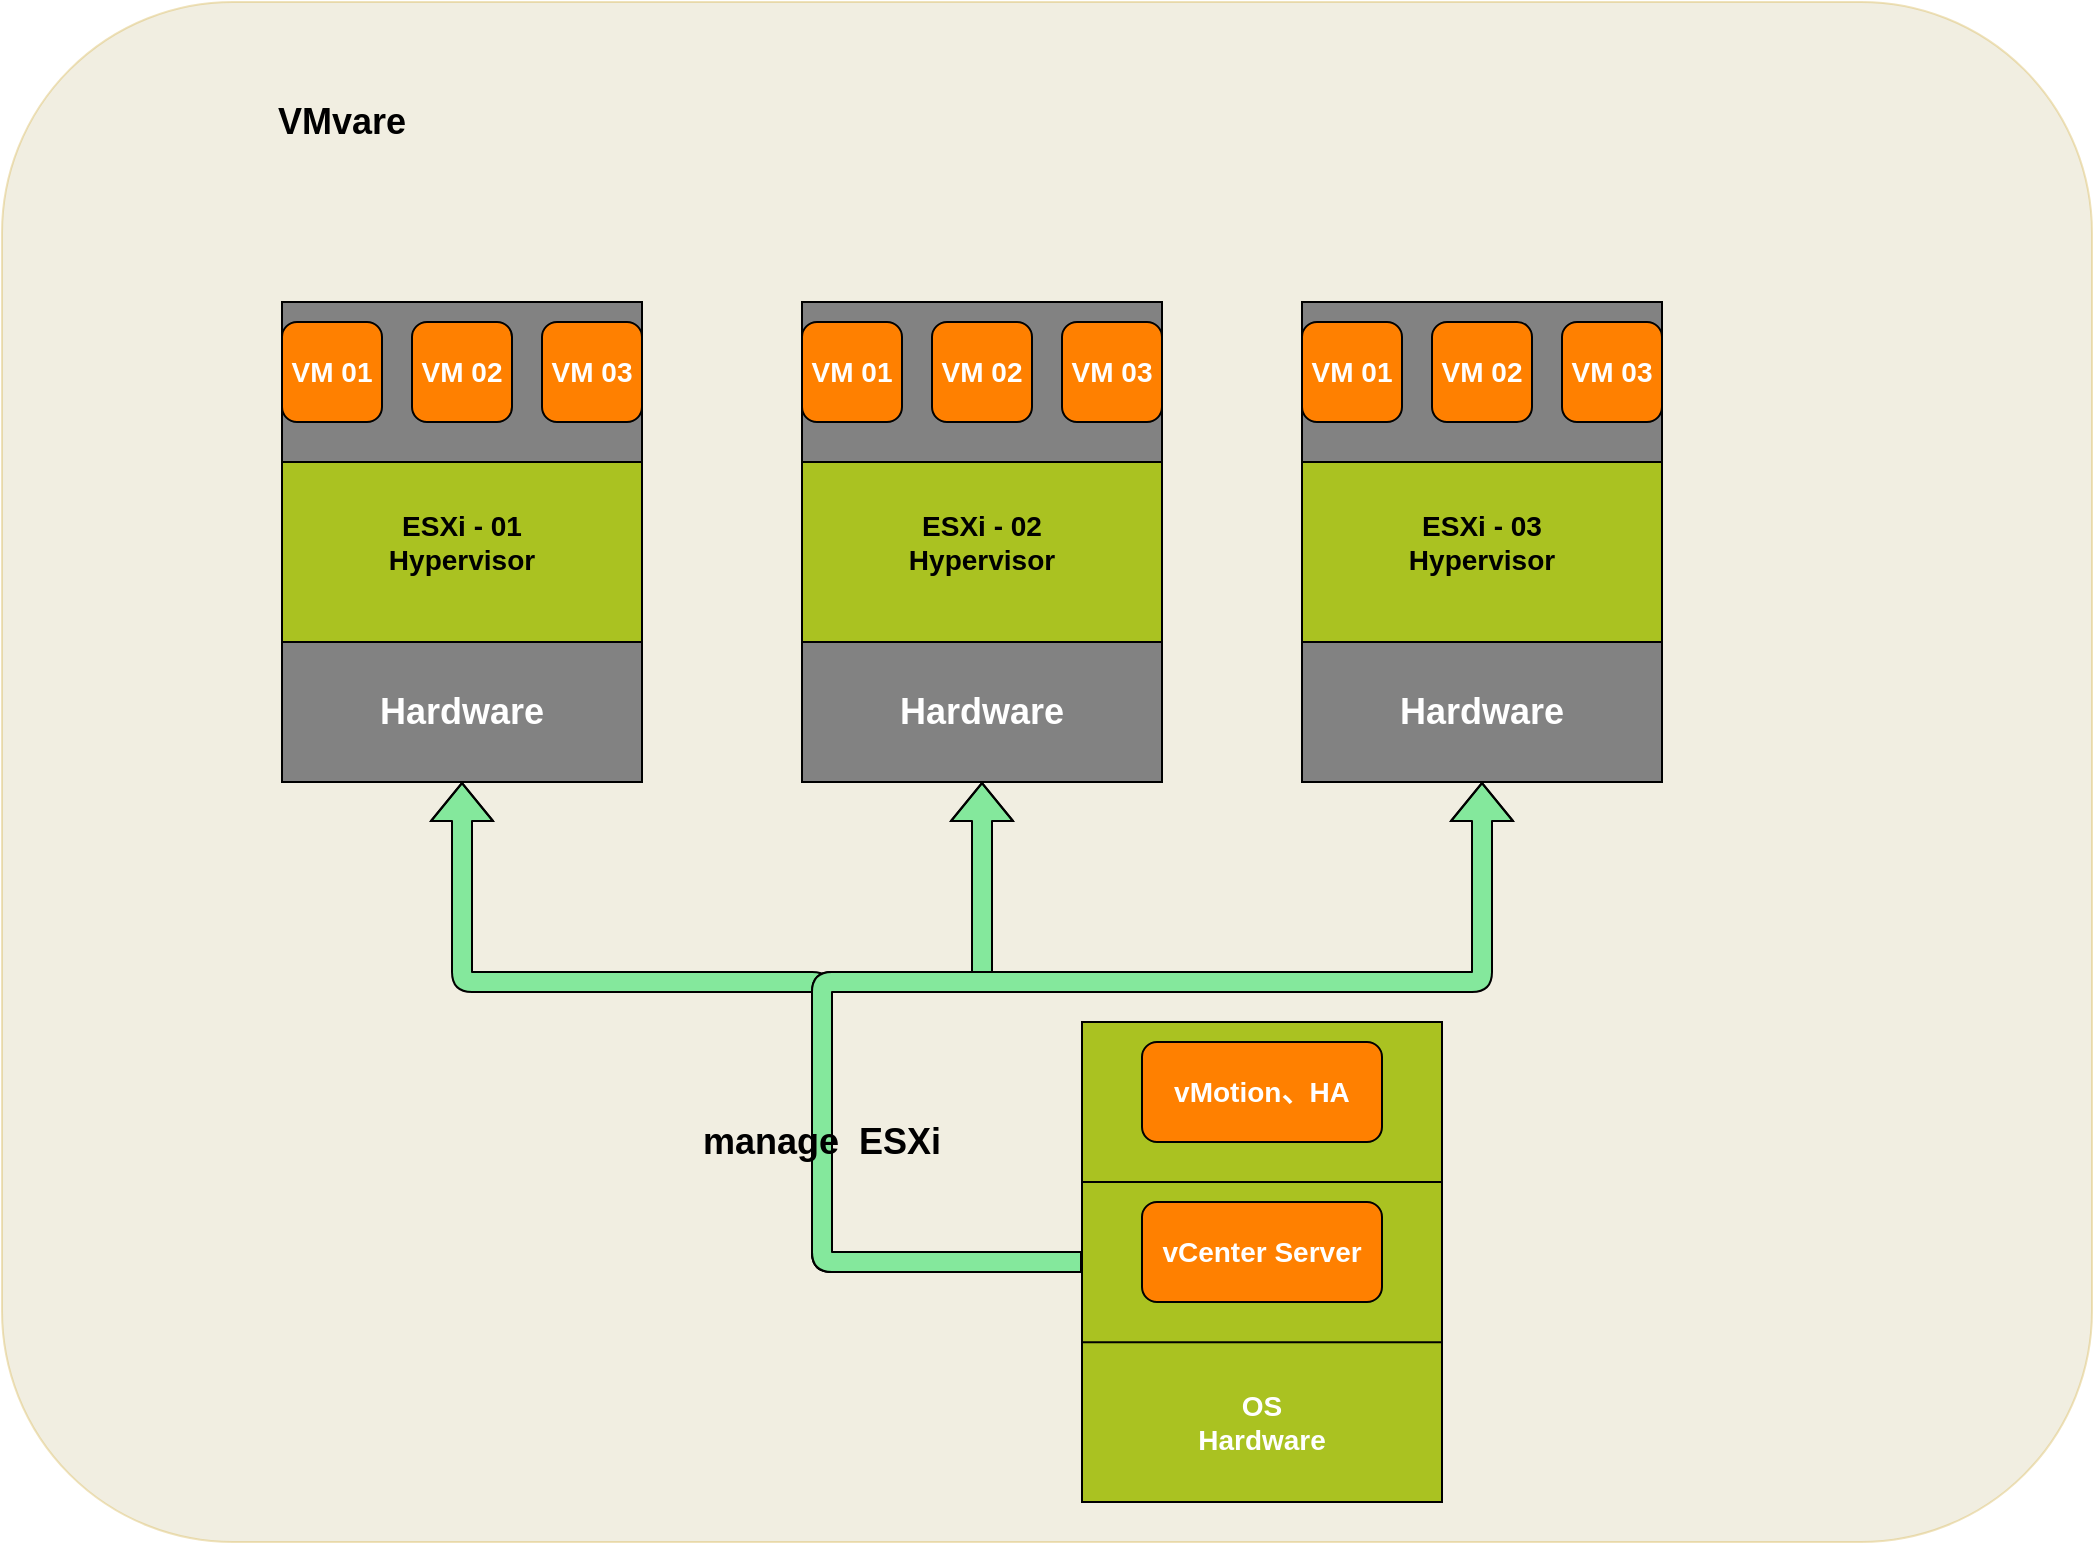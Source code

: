 <mxfile version="12.9.9" type="github"><diagram id="beeLmK_Phjg2hHnsCa2G" name="第 1 页"><mxGraphModel dx="1261" dy="725" grid="1" gridSize="10" guides="1" tooltips="1" connect="1" arrows="1" fold="1" page="1" pageScale="1" pageWidth="3300" pageHeight="2339" math="0" shadow="0"><root><mxCell id="0"/><mxCell id="1" parent="0"/><mxCell id="sQeakwifikw0k5nKDOf9-1" value="" style="rounded=1;whiteSpace=wrap;html=1;fillColor=#DCD5B4;strokeColor=#d6b656;opacity=40;" vertex="1" parent="1"><mxGeometry x="550" y="1070" width="1045" height="770" as="geometry"/></mxCell><mxCell id="_3QtgsMgKf9N45lfkAdq-1" value="" style="rounded=0;whiteSpace=wrap;html=1;fillColor=#AAC221;" parent="1" vertex="1"><mxGeometry x="1090" y="1580" width="180" height="240" as="geometry"/></mxCell><mxCell id="_3QtgsMgKf9N45lfkAdq-2" value="" style="endArrow=none;html=1;exitX=0;exitY=0.667;exitDx=0;exitDy=0;exitPerimeter=0;entryX=1;entryY=0.667;entryDx=0;entryDy=0;entryPerimeter=0;" parent="1" source="_3QtgsMgKf9N45lfkAdq-1" target="_3QtgsMgKf9N45lfkAdq-1" edge="1"><mxGeometry width="50" height="50" relative="1" as="geometry"><mxPoint x="1110" y="1760" as="sourcePoint"/><mxPoint x="1160" y="1710" as="targetPoint"/></mxGeometry></mxCell><mxCell id="_3QtgsMgKf9N45lfkAdq-3" value="" style="endArrow=none;html=1;exitX=0;exitY=0.667;exitDx=0;exitDy=0;exitPerimeter=0;entryX=1;entryY=0.667;entryDx=0;entryDy=0;entryPerimeter=0;" parent="1" edge="1"><mxGeometry width="50" height="50" relative="1" as="geometry"><mxPoint x="1090" y="1660" as="sourcePoint"/><mxPoint x="1270" y="1660" as="targetPoint"/></mxGeometry></mxCell><mxCell id="_3QtgsMgKf9N45lfkAdq-4" value="&lt;b&gt;&lt;font style=&quot;font-size: 14px&quot;&gt;&lt;font color=&quot;#ffffff&quot;&gt;OS&lt;br&gt;Hardware&lt;/font&gt;&lt;br&gt;&lt;/font&gt;&lt;/b&gt;" style="text;html=1;strokeColor=none;fillColor=none;align=center;verticalAlign=middle;whiteSpace=wrap;rounded=0;" parent="1" vertex="1"><mxGeometry x="1160" y="1770" width="40" height="20" as="geometry"/></mxCell><mxCell id="_3QtgsMgKf9N45lfkAdq-8" value="" style="rounded=0;whiteSpace=wrap;html=1;fillColor=#AAC221;" parent="1" vertex="1"><mxGeometry x="690" y="1220" width="180" height="240" as="geometry"/></mxCell><mxCell id="_3QtgsMgKf9N45lfkAdq-9" value="" style="rounded=0;whiteSpace=wrap;html=1;fillColor=#AAC221;" parent="1" vertex="1"><mxGeometry x="950" y="1220" width="180" height="240" as="geometry"/></mxCell><mxCell id="_3QtgsMgKf9N45lfkAdq-10" value="" style="rounded=0;whiteSpace=wrap;html=1;fillColor=#AAC221;" parent="1" vertex="1"><mxGeometry x="1200" y="1220" width="180" height="240" as="geometry"/></mxCell><mxCell id="_3QtgsMgKf9N45lfkAdq-14" value="" style="shape=flexArrow;endArrow=classic;html=1;fillColor=#84E89C;" parent="1" source="_3QtgsMgKf9N45lfkAdq-1" target="_3QtgsMgKf9N45lfkAdq-8" edge="1"><mxGeometry width="50" height="50" relative="1" as="geometry"><mxPoint x="1090" y="1700" as="sourcePoint"/><mxPoint x="780" y="1460" as="targetPoint"/><Array as="points"><mxPoint x="960" y="1700"/><mxPoint x="960" y="1560"/><mxPoint x="780" y="1560"/></Array></mxGeometry></mxCell><mxCell id="_3QtgsMgKf9N45lfkAdq-16" value="" style="shape=flexArrow;endArrow=classic;html=1;entryX=0.5;entryY=1;entryDx=0;entryDy=0;exitX=0;exitY=0.5;exitDx=0;exitDy=0;fillColor=#84E89C;" parent="1" source="_3QtgsMgKf9N45lfkAdq-1" target="_3QtgsMgKf9N45lfkAdq-9" edge="1"><mxGeometry width="50" height="50" relative="1" as="geometry"><mxPoint x="960" y="1560" as="sourcePoint"/><mxPoint x="1040" y="1490" as="targetPoint"/><Array as="points"><mxPoint x="960" y="1700"/><mxPoint x="960" y="1560"/><mxPoint x="1040" y="1560"/></Array></mxGeometry></mxCell><mxCell id="_3QtgsMgKf9N45lfkAdq-17" value="" style="shape=flexArrow;endArrow=classic;html=1;entryX=0.5;entryY=1;entryDx=0;entryDy=0;exitX=0;exitY=0.5;exitDx=0;exitDy=0;fillColor=#84E89C;" parent="1" source="_3QtgsMgKf9N45lfkAdq-1" target="_3QtgsMgKf9N45lfkAdq-10" edge="1"><mxGeometry width="50" height="50" relative="1" as="geometry"><mxPoint x="1100" y="1570" as="sourcePoint"/><mxPoint x="1150" y="1520" as="targetPoint"/><Array as="points"><mxPoint x="960" y="1700"/><mxPoint x="960" y="1560"/><mxPoint x="1290" y="1560"/></Array></mxGeometry></mxCell><mxCell id="_3QtgsMgKf9N45lfkAdq-21" value="&lt;b&gt;&lt;font style=&quot;font-size: 14px&quot; color=&quot;#ffffff&quot;&gt;vMotion、HA&lt;/font&gt;&lt;/b&gt;" style="rounded=1;whiteSpace=wrap;html=1;fillColor=#FF8000;" parent="1" vertex="1"><mxGeometry x="1120" y="1590" width="120" height="50" as="geometry"/></mxCell><mxCell id="_3QtgsMgKf9N45lfkAdq-22" value="&lt;b style=&quot;color: rgb(255 , 255 , 255) ; font-size: 14px&quot;&gt;vCenter Server&lt;/b&gt;" style="rounded=1;whiteSpace=wrap;html=1;fillColor=#FF8000;" parent="1" vertex="1"><mxGeometry x="1120" y="1670" width="120" height="50" as="geometry"/></mxCell><mxCell id="_3QtgsMgKf9N45lfkAdq-25" value="&lt;font style=&quot;font-size: 18px&quot;&gt;&lt;b&gt;manage&amp;nbsp; ESXi&lt;/b&gt;&lt;/font&gt;" style="text;html=1;strokeColor=none;fillColor=none;align=center;verticalAlign=middle;whiteSpace=wrap;rounded=0;" parent="1" vertex="1"><mxGeometry x="880" y="1630" width="160" height="20" as="geometry"/></mxCell><mxCell id="_3QtgsMgKf9N45lfkAdq-26" value="" style="rounded=0;whiteSpace=wrap;html=1;fillColor=#828282;" parent="1" vertex="1"><mxGeometry x="690" y="1390" width="180" height="70" as="geometry"/></mxCell><mxCell id="_3QtgsMgKf9N45lfkAdq-27" value="" style="rounded=0;whiteSpace=wrap;html=1;fillColor=#828282;" parent="1" vertex="1"><mxGeometry x="950" y="1390" width="180" height="70" as="geometry"/></mxCell><mxCell id="_3QtgsMgKf9N45lfkAdq-28" value="" style="rounded=0;whiteSpace=wrap;html=1;fillColor=#828282;" parent="1" vertex="1"><mxGeometry x="1200" y="1390" width="180" height="70" as="geometry"/></mxCell><mxCell id="_3QtgsMgKf9N45lfkAdq-29" value="" style="rounded=0;whiteSpace=wrap;html=1;fillColor=#828282;" parent="1" vertex="1"><mxGeometry x="690" y="1220" width="180" height="80" as="geometry"/></mxCell><mxCell id="_3QtgsMgKf9N45lfkAdq-30" value="" style="rounded=0;whiteSpace=wrap;html=1;fillColor=#828282;" parent="1" vertex="1"><mxGeometry x="950" y="1220" width="180" height="80" as="geometry"/></mxCell><mxCell id="_3QtgsMgKf9N45lfkAdq-31" value="" style="rounded=0;whiteSpace=wrap;html=1;fillColor=#828282;" parent="1" vertex="1"><mxGeometry x="1200" y="1220" width="180" height="80" as="geometry"/></mxCell><mxCell id="_3QtgsMgKf9N45lfkAdq-32" value="&lt;b&gt;&lt;font style=&quot;font-size: 18px&quot; color=&quot;#ffffff&quot;&gt;Hardware&lt;/font&gt;&lt;/b&gt;" style="text;html=1;strokeColor=none;fillColor=none;align=center;verticalAlign=middle;whiteSpace=wrap;rounded=0;" parent="1" vertex="1"><mxGeometry x="760" y="1415" width="40" height="20" as="geometry"/></mxCell><mxCell id="_3QtgsMgKf9N45lfkAdq-35" value="&lt;b&gt;&lt;font style=&quot;font-size: 18px&quot; color=&quot;#ffffff&quot;&gt;Hardware&lt;/font&gt;&lt;/b&gt;" style="text;html=1;strokeColor=none;fillColor=none;align=center;verticalAlign=middle;whiteSpace=wrap;rounded=0;" parent="1" vertex="1"><mxGeometry x="1020" y="1415" width="40" height="20" as="geometry"/></mxCell><mxCell id="_3QtgsMgKf9N45lfkAdq-36" value="&lt;b&gt;&lt;font style=&quot;font-size: 18px&quot; color=&quot;#ffffff&quot;&gt;Hardware&lt;/font&gt;&lt;/b&gt;" style="text;html=1;strokeColor=none;fillColor=none;align=center;verticalAlign=middle;whiteSpace=wrap;rounded=0;" parent="1" vertex="1"><mxGeometry x="1270" y="1415" width="40" height="20" as="geometry"/></mxCell><mxCell id="_3QtgsMgKf9N45lfkAdq-37" value="&lt;b&gt;&lt;font style=&quot;font-size: 14px&quot;&gt;ESXi - 01&lt;br&gt;Hypervisor&lt;br&gt;&lt;/font&gt;&lt;/b&gt;" style="text;html=1;strokeColor=none;fillColor=none;align=center;verticalAlign=middle;whiteSpace=wrap;rounded=0;" parent="1" vertex="1"><mxGeometry x="735" y="1330" width="90" height="20" as="geometry"/></mxCell><mxCell id="_3QtgsMgKf9N45lfkAdq-38" value="&lt;b&gt;&lt;font style=&quot;font-size: 14px&quot;&gt;ESXi - 02&lt;br&gt;&lt;/font&gt;&lt;/b&gt;&lt;b&gt;&lt;font style=&quot;font-size: 14px&quot;&gt;Hypervisor&lt;/font&gt;&lt;/b&gt;&lt;b&gt;&lt;font style=&quot;font-size: 14px&quot;&gt;&lt;br&gt;&lt;/font&gt;&lt;/b&gt;" style="text;html=1;strokeColor=none;fillColor=none;align=center;verticalAlign=middle;whiteSpace=wrap;rounded=0;" parent="1" vertex="1"><mxGeometry x="995" y="1330" width="90" height="20" as="geometry"/></mxCell><mxCell id="_3QtgsMgKf9N45lfkAdq-39" value="&lt;b&gt;&lt;font style=&quot;font-size: 14px&quot;&gt;ESXi - 03&lt;br&gt;&lt;/font&gt;&lt;/b&gt;&lt;b&gt;&lt;font style=&quot;font-size: 14px&quot;&gt;Hypervisor&lt;/font&gt;&lt;/b&gt;&lt;b&gt;&lt;font style=&quot;font-size: 14px&quot;&gt;&lt;br&gt;&lt;/font&gt;&lt;/b&gt;" style="text;html=1;strokeColor=none;fillColor=none;align=center;verticalAlign=middle;whiteSpace=wrap;rounded=0;" parent="1" vertex="1"><mxGeometry x="1245" y="1330" width="90" height="20" as="geometry"/></mxCell><mxCell id="_3QtgsMgKf9N45lfkAdq-40" value="&lt;b&gt;&lt;font style=&quot;font-size: 14px&quot; color=&quot;#ffffff&quot;&gt;VM 01&lt;/font&gt;&lt;/b&gt;" style="rounded=1;whiteSpace=wrap;html=1;fillColor=#FF8000;" parent="1" vertex="1"><mxGeometry x="690" y="1230" width="50" height="50" as="geometry"/></mxCell><mxCell id="_3QtgsMgKf9N45lfkAdq-41" value="&lt;b&gt;&lt;font style=&quot;font-size: 14px&quot; color=&quot;#ffffff&quot;&gt;VM 02&lt;/font&gt;&lt;/b&gt;" style="rounded=1;whiteSpace=wrap;html=1;fillColor=#FF8000;" parent="1" vertex="1"><mxGeometry x="755" y="1230" width="50" height="50" as="geometry"/></mxCell><mxCell id="_3QtgsMgKf9N45lfkAdq-42" value="&lt;b&gt;&lt;font style=&quot;font-size: 14px&quot; color=&quot;#ffffff&quot;&gt;VM 03&lt;/font&gt;&lt;/b&gt;" style="rounded=1;whiteSpace=wrap;html=1;fillColor=#FF8000;" parent="1" vertex="1"><mxGeometry x="820" y="1230" width="50" height="50" as="geometry"/></mxCell><mxCell id="_3QtgsMgKf9N45lfkAdq-43" value="&lt;b&gt;&lt;font style=&quot;font-size: 14px&quot; color=&quot;#ffffff&quot;&gt;VM 03&lt;/font&gt;&lt;/b&gt;" style="rounded=1;whiteSpace=wrap;html=1;fillColor=#FF8000;" parent="1" vertex="1"><mxGeometry x="1080" y="1230" width="50" height="50" as="geometry"/></mxCell><mxCell id="_3QtgsMgKf9N45lfkAdq-44" value="&lt;b&gt;&lt;font style=&quot;font-size: 14px&quot; color=&quot;#ffffff&quot;&gt;VM 01&lt;/font&gt;&lt;/b&gt;" style="rounded=1;whiteSpace=wrap;html=1;fillColor=#FF8000;" parent="1" vertex="1"><mxGeometry x="950" y="1230" width="50" height="50" as="geometry"/></mxCell><mxCell id="_3QtgsMgKf9N45lfkAdq-45" value="&lt;b&gt;&lt;font style=&quot;font-size: 14px&quot; color=&quot;#ffffff&quot;&gt;VM 02&lt;/font&gt;&lt;/b&gt;" style="rounded=1;whiteSpace=wrap;html=1;fillColor=#FF8000;" parent="1" vertex="1"><mxGeometry x="1015" y="1230" width="50" height="50" as="geometry"/></mxCell><mxCell id="_3QtgsMgKf9N45lfkAdq-46" value="&lt;b&gt;&lt;font style=&quot;font-size: 14px&quot; color=&quot;#ffffff&quot;&gt;VM 02&lt;/font&gt;&lt;/b&gt;" style="rounded=1;whiteSpace=wrap;html=1;fillColor=#FF8000;" parent="1" vertex="1"><mxGeometry x="1265" y="1230" width="50" height="50" as="geometry"/></mxCell><mxCell id="_3QtgsMgKf9N45lfkAdq-47" value="&lt;b&gt;&lt;font style=&quot;font-size: 14px&quot; color=&quot;#ffffff&quot;&gt;VM 01&lt;/font&gt;&lt;/b&gt;" style="rounded=1;whiteSpace=wrap;html=1;fillColor=#FF8000;" parent="1" vertex="1"><mxGeometry x="1200" y="1230" width="50" height="50" as="geometry"/></mxCell><mxCell id="_3QtgsMgKf9N45lfkAdq-48" value="&lt;b&gt;&lt;font style=&quot;font-size: 14px&quot; color=&quot;#ffffff&quot;&gt;VM 03&lt;/font&gt;&lt;/b&gt;" style="rounded=1;whiteSpace=wrap;html=1;fillColor=#FF8000;" parent="1" vertex="1"><mxGeometry x="1330" y="1230" width="50" height="50" as="geometry"/></mxCell><mxCell id="sQeakwifikw0k5nKDOf9-2" value="&lt;font style=&quot;font-size: 18px&quot;&gt;&lt;b&gt;VMvare&lt;/b&gt;&lt;/font&gt;" style="text;html=1;strokeColor=none;fillColor=none;align=center;verticalAlign=middle;whiteSpace=wrap;rounded=0;opacity=40;" vertex="1" parent="1"><mxGeometry x="700" y="1120" width="40" height="20" as="geometry"/></mxCell></root></mxGraphModel></diagram></mxfile>